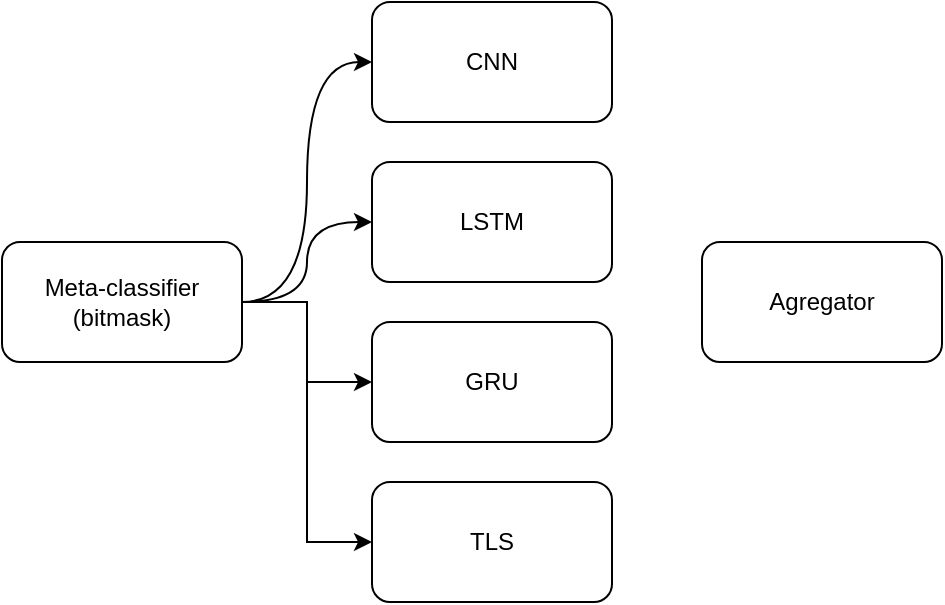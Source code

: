 <mxfile version="26.0.6">
  <diagram name="Page-1" id="IOSsh_ccWK9g5e5Z_m-8">
    <mxGraphModel dx="1364" dy="793" grid="1" gridSize="10" guides="1" tooltips="1" connect="1" arrows="1" fold="1" page="1" pageScale="1" pageWidth="850" pageHeight="1100" math="0" shadow="0">
      <root>
        <mxCell id="0" />
        <mxCell id="1" parent="0" />
        <mxCell id="fby7DOlvjKRymo-5vLgL-8" style="edgeStyle=orthogonalEdgeStyle;rounded=0;orthogonalLoop=1;jettySize=auto;html=1;exitX=1;exitY=0.5;exitDx=0;exitDy=0;entryX=0;entryY=0.5;entryDx=0;entryDy=0;curved=1;" edge="1" parent="1" source="fby7DOlvjKRymo-5vLgL-2" target="fby7DOlvjKRymo-5vLgL-4">
          <mxGeometry relative="1" as="geometry" />
        </mxCell>
        <mxCell id="fby7DOlvjKRymo-5vLgL-9" style="edgeStyle=orthogonalEdgeStyle;rounded=0;orthogonalLoop=1;jettySize=auto;html=1;exitX=1;exitY=0.5;exitDx=0;exitDy=0;entryX=0;entryY=0.5;entryDx=0;entryDy=0;curved=1;" edge="1" parent="1" source="fby7DOlvjKRymo-5vLgL-2" target="fby7DOlvjKRymo-5vLgL-3">
          <mxGeometry relative="1" as="geometry" />
        </mxCell>
        <mxCell id="fby7DOlvjKRymo-5vLgL-10" style="edgeStyle=orthogonalEdgeStyle;rounded=0;orthogonalLoop=1;jettySize=auto;html=1;exitX=1;exitY=0.5;exitDx=0;exitDy=0;entryX=0;entryY=0.5;entryDx=0;entryDy=0;" edge="1" parent="1" source="fby7DOlvjKRymo-5vLgL-2" target="fby7DOlvjKRymo-5vLgL-5">
          <mxGeometry relative="1" as="geometry" />
        </mxCell>
        <mxCell id="fby7DOlvjKRymo-5vLgL-11" style="edgeStyle=orthogonalEdgeStyle;rounded=0;orthogonalLoop=1;jettySize=auto;html=1;exitX=1;exitY=0.5;exitDx=0;exitDy=0;entryX=0;entryY=0.5;entryDx=0;entryDy=0;" edge="1" parent="1" source="fby7DOlvjKRymo-5vLgL-2" target="fby7DOlvjKRymo-5vLgL-6">
          <mxGeometry relative="1" as="geometry" />
        </mxCell>
        <mxCell id="fby7DOlvjKRymo-5vLgL-2" value="Meta-classifier&lt;br&gt;(bitmask)" style="rounded=1;whiteSpace=wrap;html=1;" vertex="1" parent="1">
          <mxGeometry x="120" y="420" width="120" height="60" as="geometry" />
        </mxCell>
        <mxCell id="fby7DOlvjKRymo-5vLgL-3" value="LSTM" style="rounded=1;whiteSpace=wrap;html=1;" vertex="1" parent="1">
          <mxGeometry x="305" y="380" width="120" height="60" as="geometry" />
        </mxCell>
        <mxCell id="fby7DOlvjKRymo-5vLgL-4" value="CNN" style="rounded=1;whiteSpace=wrap;html=1;" vertex="1" parent="1">
          <mxGeometry x="305" y="300" width="120" height="60" as="geometry" />
        </mxCell>
        <mxCell id="fby7DOlvjKRymo-5vLgL-5" value="GRU" style="rounded=1;whiteSpace=wrap;html=1;" vertex="1" parent="1">
          <mxGeometry x="305" y="460" width="120" height="60" as="geometry" />
        </mxCell>
        <mxCell id="fby7DOlvjKRymo-5vLgL-6" value="TLS" style="rounded=1;whiteSpace=wrap;html=1;" vertex="1" parent="1">
          <mxGeometry x="305" y="540" width="120" height="60" as="geometry" />
        </mxCell>
        <mxCell id="fby7DOlvjKRymo-5vLgL-7" value="Agregator" style="rounded=1;whiteSpace=wrap;html=1;" vertex="1" parent="1">
          <mxGeometry x="470" y="420" width="120" height="60" as="geometry" />
        </mxCell>
      </root>
    </mxGraphModel>
  </diagram>
</mxfile>
